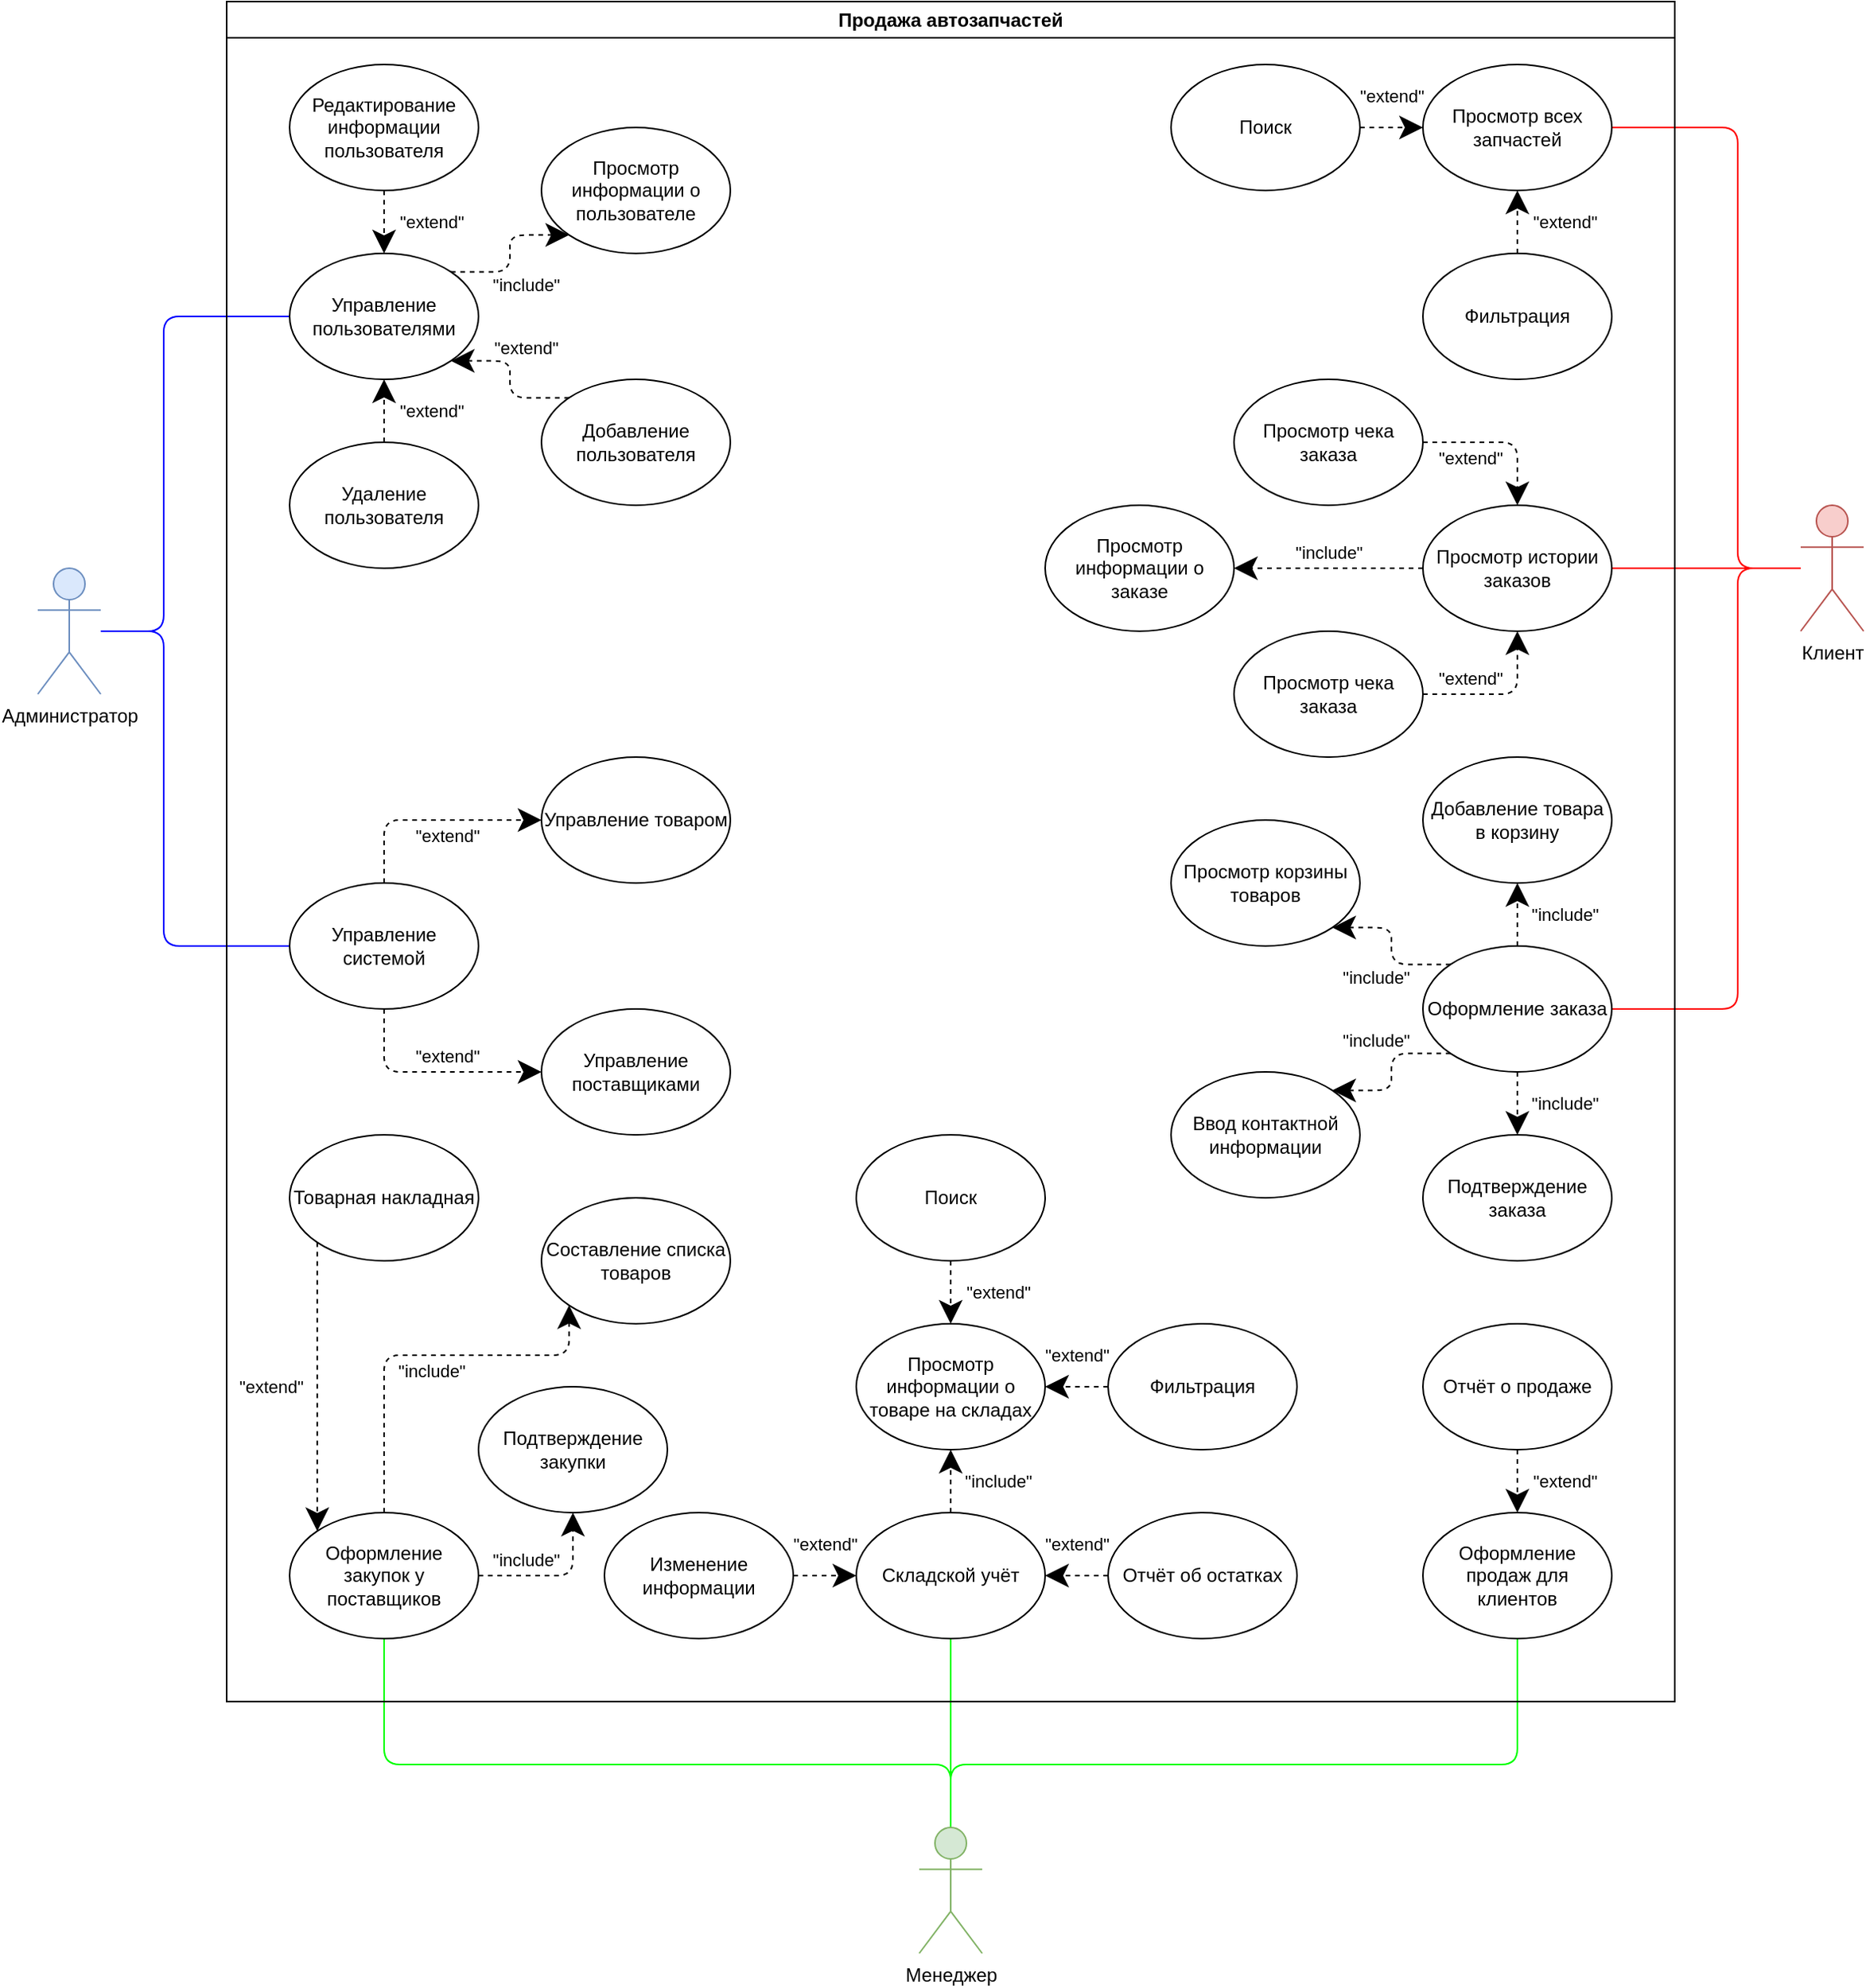 <mxfile version="26.1.0">
  <diagram name="Страница — 1" id="pYOifvIQcc7DYBJ_NZ4P">
    <mxGraphModel dx="1980" dy="1130" grid="1" gridSize="10" guides="1" tooltips="1" connect="1" arrows="1" fold="1" page="1" pageScale="1" pageWidth="827" pageHeight="1169" math="0" shadow="0">
      <root>
        <mxCell id="0" />
        <mxCell id="1" parent="0" />
        <mxCell id="nrVoJ9ivKFbRP4NwNI79-10" style="edgeStyle=orthogonalEdgeStyle;rounded=1;orthogonalLoop=1;jettySize=auto;html=1;endArrow=none;startFill=0;strokeColor=#0000FF;curved=0;entryX=0;entryY=0.5;entryDx=0;entryDy=0;" parent="1" source="nrVoJ9ivKFbRP4NwNI79-1" target="nrVoJ9ivKFbRP4NwNI79-9" edge="1">
          <mxGeometry relative="1" as="geometry">
            <Array as="points">
              <mxPoint x="280" y="480" />
              <mxPoint x="280" y="280" />
            </Array>
          </mxGeometry>
        </mxCell>
        <mxCell id="nrVoJ9ivKFbRP4NwNI79-12" style="edgeStyle=orthogonalEdgeStyle;rounded=1;orthogonalLoop=1;jettySize=auto;html=1;entryX=0;entryY=0.5;entryDx=0;entryDy=0;curved=0;strokeColor=#0000FF;endArrow=none;startFill=0;" parent="1" source="nrVoJ9ivKFbRP4NwNI79-1" target="nrVoJ9ivKFbRP4NwNI79-11" edge="1">
          <mxGeometry relative="1" as="geometry">
            <Array as="points">
              <mxPoint x="280" y="480" />
              <mxPoint x="280" y="680" />
            </Array>
          </mxGeometry>
        </mxCell>
        <mxCell id="nrVoJ9ivKFbRP4NwNI79-1" value="Администратор" style="shape=umlActor;verticalLabelPosition=bottom;verticalAlign=top;html=1;outlineConnect=0;fillColor=#dae8fc;strokeColor=#6c8ebf;" parent="1" vertex="1">
          <mxGeometry x="200" y="440" width="40" height="80" as="geometry" />
        </mxCell>
        <mxCell id="nrVoJ9ivKFbRP4NwNI79-20" style="edgeStyle=orthogonalEdgeStyle;rounded=1;orthogonalLoop=1;jettySize=auto;html=1;entryX=0.5;entryY=1;entryDx=0;entryDy=0;curved=0;endArrow=none;startFill=0;strokeColor=#00FF00;" parent="1" source="nrVoJ9ivKFbRP4NwNI79-2" target="nrVoJ9ivKFbRP4NwNI79-17" edge="1">
          <mxGeometry relative="1" as="geometry" />
        </mxCell>
        <mxCell id="nrVoJ9ivKFbRP4NwNI79-21" style="edgeStyle=orthogonalEdgeStyle;rounded=1;orthogonalLoop=1;jettySize=auto;html=1;entryX=0.5;entryY=1;entryDx=0;entryDy=0;curved=0;strokeColor=#00FF00;endArrow=none;startFill=0;" parent="1" source="nrVoJ9ivKFbRP4NwNI79-2" target="nrVoJ9ivKFbRP4NwNI79-18" edge="1">
          <mxGeometry relative="1" as="geometry">
            <Array as="points">
              <mxPoint x="780" y="1200" />
              <mxPoint x="1140" y="1200" />
            </Array>
          </mxGeometry>
        </mxCell>
        <mxCell id="nrVoJ9ivKFbRP4NwNI79-22" style="edgeStyle=orthogonalEdgeStyle;rounded=1;orthogonalLoop=1;jettySize=auto;html=1;entryX=0.5;entryY=1;entryDx=0;entryDy=0;curved=0;strokeColor=#00FF00;endArrow=none;startFill=0;" parent="1" source="nrVoJ9ivKFbRP4NwNI79-2" target="nrVoJ9ivKFbRP4NwNI79-19" edge="1">
          <mxGeometry relative="1" as="geometry">
            <Array as="points">
              <mxPoint x="780" y="1200" />
              <mxPoint x="420" y="1200" />
            </Array>
          </mxGeometry>
        </mxCell>
        <mxCell id="nrVoJ9ivKFbRP4NwNI79-2" value="Менеджер" style="shape=umlActor;verticalLabelPosition=bottom;verticalAlign=top;html=1;outlineConnect=0;fillColor=#d5e8d4;strokeColor=#82b366;" parent="1" vertex="1">
          <mxGeometry x="760" y="1240" width="40" height="80" as="geometry" />
        </mxCell>
        <mxCell id="nrVoJ9ivKFbRP4NwNI79-15" style="edgeStyle=orthogonalEdgeStyle;rounded=1;orthogonalLoop=1;jettySize=auto;html=1;entryX=1;entryY=0.5;entryDx=0;entryDy=0;curved=0;endArrow=none;startFill=0;strokeColor=#FF0000;" parent="1" source="nrVoJ9ivKFbRP4NwNI79-3" target="nrVoJ9ivKFbRP4NwNI79-13" edge="1">
          <mxGeometry relative="1" as="geometry">
            <Array as="points">
              <mxPoint x="1280" y="440" />
              <mxPoint x="1280" y="160" />
            </Array>
          </mxGeometry>
        </mxCell>
        <mxCell id="nrVoJ9ivKFbRP4NwNI79-16" style="edgeStyle=orthogonalEdgeStyle;rounded=1;orthogonalLoop=1;jettySize=auto;html=1;entryX=1;entryY=0.5;entryDx=0;entryDy=0;curved=0;endArrow=none;startFill=0;strokeColor=#FF0000;" parent="1" source="nrVoJ9ivKFbRP4NwNI79-3" target="nrVoJ9ivKFbRP4NwNI79-14" edge="1">
          <mxGeometry relative="1" as="geometry">
            <Array as="points">
              <mxPoint x="1280" y="440" />
              <mxPoint x="1280" y="720" />
            </Array>
          </mxGeometry>
        </mxCell>
        <mxCell id="nrVoJ9ivKFbRP4NwNI79-29" style="edgeStyle=orthogonalEdgeStyle;rounded=1;orthogonalLoop=1;jettySize=auto;html=1;entryX=1;entryY=0.5;entryDx=0;entryDy=0;curved=0;strokeColor=#FF0000;endArrow=none;startFill=0;" parent="1" source="nrVoJ9ivKFbRP4NwNI79-3" target="nrVoJ9ivKFbRP4NwNI79-28" edge="1">
          <mxGeometry relative="1" as="geometry">
            <Array as="points">
              <mxPoint x="1310" y="440" />
              <mxPoint x="1310" y="440" />
            </Array>
          </mxGeometry>
        </mxCell>
        <mxCell id="nrVoJ9ivKFbRP4NwNI79-3" value="Клиент" style="shape=umlActor;verticalLabelPosition=bottom;verticalAlign=top;html=1;outlineConnect=0;fillColor=#f8cecc;strokeColor=#b85450;" parent="1" vertex="1">
          <mxGeometry x="1320" y="400" width="40" height="80" as="geometry" />
        </mxCell>
        <mxCell id="nrVoJ9ivKFbRP4NwNI79-4" value="Продажа автозапчастей" style="swimlane;whiteSpace=wrap;html=1;startSize=23;" parent="1" vertex="1">
          <mxGeometry x="320" y="80" width="920" height="1080" as="geometry" />
        </mxCell>
        <mxCell id="nrVoJ9ivKFbRP4NwNI79-9" value="Управление пользователями" style="ellipse;whiteSpace=wrap;html=1;" parent="nrVoJ9ivKFbRP4NwNI79-4" vertex="1">
          <mxGeometry x="40" y="160" width="120" height="80" as="geometry" />
        </mxCell>
        <mxCell id="nrVoJ9ivKFbRP4NwNI79-11" value="Управление системой" style="ellipse;whiteSpace=wrap;html=1;" parent="nrVoJ9ivKFbRP4NwNI79-4" vertex="1">
          <mxGeometry x="40" y="560" width="120" height="80" as="geometry" />
        </mxCell>
        <mxCell id="nrVoJ9ivKFbRP4NwNI79-13" value="Просмотр всех запчастей" style="ellipse;whiteSpace=wrap;html=1;" parent="nrVoJ9ivKFbRP4NwNI79-4" vertex="1">
          <mxGeometry x="760" y="40" width="120" height="80" as="geometry" />
        </mxCell>
        <mxCell id="nrVoJ9ivKFbRP4NwNI79-14" value="Оформление заказа" style="ellipse;whiteSpace=wrap;html=1;" parent="nrVoJ9ivKFbRP4NwNI79-4" vertex="1">
          <mxGeometry x="760" y="600" width="120" height="80" as="geometry" />
        </mxCell>
        <mxCell id="nrVoJ9ivKFbRP4NwNI79-17" value="Складской учёт" style="ellipse;whiteSpace=wrap;html=1;" parent="nrVoJ9ivKFbRP4NwNI79-4" vertex="1">
          <mxGeometry x="400" y="960" width="120" height="80" as="geometry" />
        </mxCell>
        <mxCell id="nrVoJ9ivKFbRP4NwNI79-18" value="Оформление продаж для клиентов" style="ellipse;whiteSpace=wrap;html=1;" parent="nrVoJ9ivKFbRP4NwNI79-4" vertex="1">
          <mxGeometry x="760" y="960" width="120" height="80" as="geometry" />
        </mxCell>
        <mxCell id="nrVoJ9ivKFbRP4NwNI79-19" value="Оформление закупок у поставщиков" style="ellipse;whiteSpace=wrap;html=1;" parent="nrVoJ9ivKFbRP4NwNI79-4" vertex="1">
          <mxGeometry x="40" y="960" width="120" height="80" as="geometry" />
        </mxCell>
        <mxCell id="nrVoJ9ivKFbRP4NwNI79-23" value="Поиск" style="ellipse;whiteSpace=wrap;html=1;" parent="nrVoJ9ivKFbRP4NwNI79-4" vertex="1">
          <mxGeometry x="600" y="40" width="120" height="80" as="geometry" />
        </mxCell>
        <mxCell id="nrVoJ9ivKFbRP4NwNI79-24" value="Фильтрация" style="ellipse;whiteSpace=wrap;html=1;" parent="nrVoJ9ivKFbRP4NwNI79-4" vertex="1">
          <mxGeometry x="760" y="160" width="120" height="80" as="geometry" />
        </mxCell>
        <mxCell id="nrVoJ9ivKFbRP4NwNI79-26" value="&quot;extend&quot;" style="endArrow=classic;endSize=12;dashed=1;html=1;rounded=1;entryX=0;entryY=0.5;entryDx=0;entryDy=0;exitX=1;exitY=0.5;exitDx=0;exitDy=0;endFill=1;edgeStyle=orthogonalEdgeStyle;" parent="nrVoJ9ivKFbRP4NwNI79-4" source="nrVoJ9ivKFbRP4NwNI79-23" target="nrVoJ9ivKFbRP4NwNI79-13" edge="1">
          <mxGeometry y="20" width="160" relative="1" as="geometry">
            <mxPoint x="440" y="310" as="sourcePoint" />
            <mxPoint x="600" y="310" as="targetPoint" />
            <mxPoint as="offset" />
          </mxGeometry>
        </mxCell>
        <mxCell id="nrVoJ9ivKFbRP4NwNI79-27" value="&quot;extend&quot;" style="endArrow=classic;endSize=12;dashed=1;html=1;rounded=1;endFill=1;edgeStyle=orthogonalEdgeStyle;exitX=0.5;exitY=0;exitDx=0;exitDy=0;" parent="nrVoJ9ivKFbRP4NwNI79-4" source="nrVoJ9ivKFbRP4NwNI79-24" edge="1">
          <mxGeometry x="-0.013" y="-30" width="160" relative="1" as="geometry">
            <mxPoint x="819.97" y="150" as="sourcePoint" />
            <mxPoint x="820" y="120" as="targetPoint" />
            <mxPoint as="offset" />
            <Array as="points" />
          </mxGeometry>
        </mxCell>
        <mxCell id="nrVoJ9ivKFbRP4NwNI79-28" value="Просмотр истории заказов" style="ellipse;whiteSpace=wrap;html=1;" parent="nrVoJ9ivKFbRP4NwNI79-4" vertex="1">
          <mxGeometry x="760" y="320" width="120" height="80" as="geometry" />
        </mxCell>
        <mxCell id="RnKuncJFqwJVvlXmV-0P-1" value="Просмотр чека заказа" style="ellipse;whiteSpace=wrap;html=1;" parent="nrVoJ9ivKFbRP4NwNI79-4" vertex="1">
          <mxGeometry x="640" y="240" width="120" height="80" as="geometry" />
        </mxCell>
        <mxCell id="RnKuncJFqwJVvlXmV-0P-2" value="&quot;extend&quot;" style="endArrow=classic;endSize=12;dashed=1;html=1;rounded=1;entryX=0.5;entryY=0;entryDx=0;entryDy=0;exitX=1;exitY=0.5;exitDx=0;exitDy=0;endFill=1;edgeStyle=orthogonalEdgeStyle;" parent="nrVoJ9ivKFbRP4NwNI79-4" source="RnKuncJFqwJVvlXmV-0P-1" target="nrVoJ9ivKFbRP4NwNI79-28" edge="1">
          <mxGeometry x="-0.4" y="-10" width="160" relative="1" as="geometry">
            <mxPoint x="720" y="280" as="sourcePoint" />
            <mxPoint x="760" y="280" as="targetPoint" />
            <mxPoint as="offset" />
          </mxGeometry>
        </mxCell>
        <mxCell id="RnKuncJFqwJVvlXmV-0P-3" value="Просмотр информации о заказе" style="ellipse;whiteSpace=wrap;html=1;" parent="nrVoJ9ivKFbRP4NwNI79-4" vertex="1">
          <mxGeometry x="520" y="320" width="120" height="80" as="geometry" />
        </mxCell>
        <mxCell id="RnKuncJFqwJVvlXmV-0P-4" value="&quot;include&quot;" style="endArrow=classic;endSize=12;dashed=1;html=1;rounded=1;entryX=1;entryY=0.5;entryDx=0;entryDy=0;endFill=1;edgeStyle=orthogonalEdgeStyle;exitX=0;exitY=0.5;exitDx=0;exitDy=0;" parent="nrVoJ9ivKFbRP4NwNI79-4" source="nrVoJ9ivKFbRP4NwNI79-28" target="RnKuncJFqwJVvlXmV-0P-3" edge="1">
          <mxGeometry y="-10" width="160" relative="1" as="geometry">
            <mxPoint x="700" y="390" as="sourcePoint" />
            <mxPoint x="729.74" y="410" as="targetPoint" />
            <mxPoint as="offset" />
          </mxGeometry>
        </mxCell>
        <mxCell id="RnKuncJFqwJVvlXmV-0P-5" value="Просмотр чека заказа" style="ellipse;whiteSpace=wrap;html=1;" parent="nrVoJ9ivKFbRP4NwNI79-4" vertex="1">
          <mxGeometry x="640" y="400" width="120" height="80" as="geometry" />
        </mxCell>
        <mxCell id="RnKuncJFqwJVvlXmV-0P-6" value="&quot;extend&quot;" style="endArrow=classic;endSize=12;dashed=1;html=1;rounded=1;entryX=0.5;entryY=1;entryDx=0;entryDy=0;exitX=1;exitY=0.5;exitDx=0;exitDy=0;endFill=1;edgeStyle=orthogonalEdgeStyle;" parent="nrVoJ9ivKFbRP4NwNI79-4" source="RnKuncJFqwJVvlXmV-0P-5" target="nrVoJ9ivKFbRP4NwNI79-28" edge="1">
          <mxGeometry x="-0.4" y="10" width="160" relative="1" as="geometry">
            <mxPoint x="780" y="430" as="sourcePoint" />
            <mxPoint x="840" y="470" as="targetPoint" />
            <mxPoint as="offset" />
          </mxGeometry>
        </mxCell>
        <mxCell id="RnKuncJFqwJVvlXmV-0P-7" value="Добавление товара в корзину" style="ellipse;whiteSpace=wrap;html=1;" parent="nrVoJ9ivKFbRP4NwNI79-4" vertex="1">
          <mxGeometry x="760" y="480" width="120" height="80" as="geometry" />
        </mxCell>
        <mxCell id="RnKuncJFqwJVvlXmV-0P-8" value="&quot;include&quot;" style="endArrow=classic;endSize=12;dashed=1;html=1;rounded=1;entryX=0.5;entryY=1;entryDx=0;entryDy=0;endFill=1;edgeStyle=orthogonalEdgeStyle;exitX=0.5;exitY=0;exitDx=0;exitDy=0;" parent="nrVoJ9ivKFbRP4NwNI79-4" source="nrVoJ9ivKFbRP4NwNI79-14" target="RnKuncJFqwJVvlXmV-0P-7" edge="1">
          <mxGeometry y="-30" width="160" relative="1" as="geometry">
            <mxPoint x="699.79" y="610" as="sourcePoint" />
            <mxPoint x="699.79" y="650" as="targetPoint" />
            <mxPoint as="offset" />
          </mxGeometry>
        </mxCell>
        <mxCell id="RnKuncJFqwJVvlXmV-0P-9" value="Просмотр корзины товаров" style="ellipse;whiteSpace=wrap;html=1;" parent="nrVoJ9ivKFbRP4NwNI79-4" vertex="1">
          <mxGeometry x="600" y="520" width="120" height="80" as="geometry" />
        </mxCell>
        <mxCell id="RnKuncJFqwJVvlXmV-0P-10" value="Ввод контактной информации" style="ellipse;whiteSpace=wrap;html=1;" parent="nrVoJ9ivKFbRP4NwNI79-4" vertex="1">
          <mxGeometry x="600" y="680" width="120" height="80" as="geometry" />
        </mxCell>
        <mxCell id="RnKuncJFqwJVvlXmV-0P-11" value="Подтверждение заказа" style="ellipse;whiteSpace=wrap;html=1;" parent="nrVoJ9ivKFbRP4NwNI79-4" vertex="1">
          <mxGeometry x="760" y="720" width="120" height="80" as="geometry" />
        </mxCell>
        <mxCell id="RnKuncJFqwJVvlXmV-0P-12" value="&quot;include&quot;" style="endArrow=classic;endSize=12;dashed=1;html=1;rounded=1;entryX=0.5;entryY=0;entryDx=0;entryDy=0;endFill=1;edgeStyle=orthogonalEdgeStyle;exitX=0.5;exitY=1;exitDx=0;exitDy=0;" parent="nrVoJ9ivKFbRP4NwNI79-4" source="nrVoJ9ivKFbRP4NwNI79-14" target="RnKuncJFqwJVvlXmV-0P-11" edge="1">
          <mxGeometry y="30" width="160" relative="1" as="geometry">
            <mxPoint x="830" y="610" as="sourcePoint" />
            <mxPoint x="830" y="570" as="targetPoint" />
            <mxPoint as="offset" />
          </mxGeometry>
        </mxCell>
        <mxCell id="RnKuncJFqwJVvlXmV-0P-13" value="&quot;include&quot;" style="endArrow=classic;endSize=12;dashed=1;html=1;rounded=1;entryX=1;entryY=0;entryDx=0;entryDy=0;endFill=1;edgeStyle=orthogonalEdgeStyle;exitX=0;exitY=1;exitDx=0;exitDy=0;" parent="nrVoJ9ivKFbRP4NwNI79-4" source="nrVoJ9ivKFbRP4NwNI79-14" target="RnKuncJFqwJVvlXmV-0P-10" edge="1">
          <mxGeometry x="-0.237" y="-13" width="160" relative="1" as="geometry">
            <mxPoint x="770" y="680" as="sourcePoint" />
            <mxPoint x="770" y="720" as="targetPoint" />
            <mxPoint x="3" y="-8" as="offset" />
          </mxGeometry>
        </mxCell>
        <mxCell id="RnKuncJFqwJVvlXmV-0P-14" value="&quot;include&quot;" style="endArrow=classic;endSize=12;dashed=1;html=1;rounded=1;entryX=1;entryY=1;entryDx=0;entryDy=0;endFill=1;edgeStyle=orthogonalEdgeStyle;exitX=0;exitY=0;exitDx=0;exitDy=0;" parent="nrVoJ9ivKFbRP4NwNI79-4" source="nrVoJ9ivKFbRP4NwNI79-14" target="RnKuncJFqwJVvlXmV-0P-9" edge="1">
          <mxGeometry x="-0.237" y="13" width="160" relative="1" as="geometry">
            <mxPoint x="788" y="678" as="sourcePoint" />
            <mxPoint x="712" y="702" as="targetPoint" />
            <mxPoint x="3" y="8" as="offset" />
          </mxGeometry>
        </mxCell>
        <mxCell id="RnKuncJFqwJVvlXmV-0P-15" value="Редактирование информации пользователя" style="ellipse;whiteSpace=wrap;html=1;" parent="nrVoJ9ivKFbRP4NwNI79-4" vertex="1">
          <mxGeometry x="40" y="40" width="120" height="80" as="geometry" />
        </mxCell>
        <mxCell id="RnKuncJFqwJVvlXmV-0P-16" value="Удаление пользователя" style="ellipse;whiteSpace=wrap;html=1;" parent="nrVoJ9ivKFbRP4NwNI79-4" vertex="1">
          <mxGeometry x="40" y="280" width="120" height="80" as="geometry" />
        </mxCell>
        <mxCell id="RnKuncJFqwJVvlXmV-0P-17" value="Просмотр информации о пользователе" style="ellipse;whiteSpace=wrap;html=1;" parent="nrVoJ9ivKFbRP4NwNI79-4" vertex="1">
          <mxGeometry x="200" y="80" width="120" height="80" as="geometry" />
        </mxCell>
        <mxCell id="RnKuncJFqwJVvlXmV-0P-18" value="Добавление пользователя" style="ellipse;whiteSpace=wrap;html=1;" parent="nrVoJ9ivKFbRP4NwNI79-4" vertex="1">
          <mxGeometry x="200" y="240" width="120" height="80" as="geometry" />
        </mxCell>
        <mxCell id="RnKuncJFqwJVvlXmV-0P-19" value="&quot;include&quot;" style="endArrow=classic;endSize=12;dashed=1;html=1;rounded=1;entryX=0;entryY=1;entryDx=0;entryDy=0;endFill=1;edgeStyle=orthogonalEdgeStyle;exitX=1;exitY=0;exitDx=0;exitDy=0;" parent="nrVoJ9ivKFbRP4NwNI79-4" source="nrVoJ9ivKFbRP4NwNI79-9" target="RnKuncJFqwJVvlXmV-0P-17" edge="1">
          <mxGeometry x="-0.238" y="-13" width="160" relative="1" as="geometry">
            <mxPoint x="320" y="370" as="sourcePoint" />
            <mxPoint x="200" y="370" as="targetPoint" />
            <mxPoint x="-3" y="8" as="offset" />
          </mxGeometry>
        </mxCell>
        <mxCell id="RnKuncJFqwJVvlXmV-0P-20" value="&quot;extend&quot;" style="endArrow=classic;endSize=12;dashed=1;html=1;rounded=1;entryX=1;entryY=1;entryDx=0;entryDy=0;exitX=0;exitY=0;exitDx=0;exitDy=0;endFill=1;edgeStyle=orthogonalEdgeStyle;" parent="nrVoJ9ivKFbRP4NwNI79-4" source="RnKuncJFqwJVvlXmV-0P-18" target="nrVoJ9ivKFbRP4NwNI79-9" edge="1">
          <mxGeometry x="0.237" y="-13" width="160" relative="1" as="geometry">
            <mxPoint x="209.996" y="188.284" as="sourcePoint" />
            <mxPoint x="285.144" y="211.716" as="targetPoint" />
            <mxPoint x="10" y="5" as="offset" />
          </mxGeometry>
        </mxCell>
        <mxCell id="RnKuncJFqwJVvlXmV-0P-21" value="&quot;extend&quot;" style="endArrow=classic;endSize=12;dashed=1;html=1;rounded=1;entryX=0.5;entryY=1;entryDx=0;entryDy=0;exitX=0.5;exitY=0;exitDx=0;exitDy=0;endFill=1;edgeStyle=orthogonalEdgeStyle;" parent="nrVoJ9ivKFbRP4NwNI79-4" source="RnKuncJFqwJVvlXmV-0P-16" target="nrVoJ9ivKFbRP4NwNI79-9" edge="1">
          <mxGeometry y="-30" width="160" relative="1" as="geometry">
            <mxPoint x="228" y="262" as="sourcePoint" />
            <mxPoint x="152" y="238" as="targetPoint" />
            <mxPoint as="offset" />
          </mxGeometry>
        </mxCell>
        <mxCell id="RnKuncJFqwJVvlXmV-0P-22" value="&quot;extend&quot;" style="endArrow=classic;endSize=12;dashed=1;html=1;rounded=1;entryX=0.5;entryY=0;entryDx=0;entryDy=0;exitX=0.5;exitY=1;exitDx=0;exitDy=0;endFill=1;edgeStyle=orthogonalEdgeStyle;" parent="nrVoJ9ivKFbRP4NwNI79-4" source="RnKuncJFqwJVvlXmV-0P-15" target="nrVoJ9ivKFbRP4NwNI79-9" edge="1">
          <mxGeometry y="30" width="160" relative="1" as="geometry">
            <mxPoint x="110" y="290" as="sourcePoint" />
            <mxPoint x="110" y="250" as="targetPoint" />
            <mxPoint as="offset" />
          </mxGeometry>
        </mxCell>
        <mxCell id="RnKuncJFqwJVvlXmV-0P-23" value="Управление товаром" style="ellipse;whiteSpace=wrap;html=1;" parent="nrVoJ9ivKFbRP4NwNI79-4" vertex="1">
          <mxGeometry x="200" y="480" width="120" height="80" as="geometry" />
        </mxCell>
        <mxCell id="RnKuncJFqwJVvlXmV-0P-24" value="Управление поставщиками" style="ellipse;whiteSpace=wrap;html=1;" parent="nrVoJ9ivKFbRP4NwNI79-4" vertex="1">
          <mxGeometry x="200" y="640" width="120" height="80" as="geometry" />
        </mxCell>
        <mxCell id="RnKuncJFqwJVvlXmV-0P-25" value="&quot;extend&quot;" style="endArrow=classic;endSize=12;dashed=1;html=1;rounded=1;entryX=0;entryY=0.5;entryDx=0;entryDy=0;exitX=0.5;exitY=0;exitDx=0;exitDy=0;endFill=1;edgeStyle=orthogonalEdgeStyle;" parent="nrVoJ9ivKFbRP4NwNI79-4" source="nrVoJ9ivKFbRP4NwNI79-11" target="RnKuncJFqwJVvlXmV-0P-23" edge="1">
          <mxGeometry x="0.143" y="-10" width="160" relative="1" as="geometry">
            <mxPoint x="138" y="529" as="sourcePoint" />
            <mxPoint x="62" y="505" as="targetPoint" />
            <mxPoint as="offset" />
          </mxGeometry>
        </mxCell>
        <mxCell id="RnKuncJFqwJVvlXmV-0P-26" value="&quot;extend&quot;" style="endArrow=classic;endSize=12;dashed=1;html=1;rounded=1;entryX=0;entryY=0.5;entryDx=0;entryDy=0;exitX=0.5;exitY=1;exitDx=0;exitDy=0;endFill=1;edgeStyle=orthogonalEdgeStyle;" parent="nrVoJ9ivKFbRP4NwNI79-4" source="nrVoJ9ivKFbRP4NwNI79-11" target="RnKuncJFqwJVvlXmV-0P-24" edge="1">
          <mxGeometry x="0.143" y="10" width="160" relative="1" as="geometry">
            <mxPoint x="110" y="570" as="sourcePoint" />
            <mxPoint x="210" y="530" as="targetPoint" />
            <mxPoint as="offset" />
          </mxGeometry>
        </mxCell>
        <mxCell id="RnKuncJFqwJVvlXmV-0P-27" value="Отчёт о продаже" style="ellipse;whiteSpace=wrap;html=1;" parent="nrVoJ9ivKFbRP4NwNI79-4" vertex="1">
          <mxGeometry x="760" y="840" width="120" height="80" as="geometry" />
        </mxCell>
        <mxCell id="RnKuncJFqwJVvlXmV-0P-30" value="Отчёт об остатках" style="ellipse;whiteSpace=wrap;html=1;" parent="nrVoJ9ivKFbRP4NwNI79-4" vertex="1">
          <mxGeometry x="560" y="960" width="120" height="80" as="geometry" />
        </mxCell>
        <mxCell id="RnKuncJFqwJVvlXmV-0P-32" value="&quot;extend&quot;" style="endArrow=classic;endSize=12;dashed=1;html=1;rounded=1;entryX=1;entryY=0.5;entryDx=0;entryDy=0;endFill=1;edgeStyle=orthogonalEdgeStyle;exitX=0;exitY=0.5;exitDx=0;exitDy=0;" parent="nrVoJ9ivKFbRP4NwNI79-4" source="RnKuncJFqwJVvlXmV-0P-30" target="nrVoJ9ivKFbRP4NwNI79-17" edge="1">
          <mxGeometry y="-20" width="160" relative="1" as="geometry">
            <mxPoint x="380" y="710" as="sourcePoint" />
            <mxPoint x="540" y="890" as="targetPoint" />
            <mxPoint as="offset" />
            <Array as="points">
              <mxPoint x="540" y="1000" />
              <mxPoint x="540" y="1000" />
            </Array>
          </mxGeometry>
        </mxCell>
        <mxCell id="RnKuncJFqwJVvlXmV-0P-33" value="&quot;extend&quot;" style="endArrow=classic;endSize=12;dashed=1;html=1;rounded=1;entryX=0.5;entryY=0;entryDx=0;entryDy=0;exitX=0.5;exitY=1;exitDx=0;exitDy=0;endFill=1;edgeStyle=orthogonalEdgeStyle;" parent="nrVoJ9ivKFbRP4NwNI79-4" source="RnKuncJFqwJVvlXmV-0P-27" target="nrVoJ9ivKFbRP4NwNI79-18" edge="1">
          <mxGeometry y="30" width="160" relative="1" as="geometry">
            <mxPoint x="720" y="950" as="sourcePoint" />
            <mxPoint x="720" y="910" as="targetPoint" />
            <mxPoint as="offset" />
          </mxGeometry>
        </mxCell>
        <mxCell id="RnKuncJFqwJVvlXmV-0P-34" value="Изменение информации" style="ellipse;whiteSpace=wrap;html=1;" parent="nrVoJ9ivKFbRP4NwNI79-4" vertex="1">
          <mxGeometry x="240" y="960" width="120" height="80" as="geometry" />
        </mxCell>
        <mxCell id="RnKuncJFqwJVvlXmV-0P-35" value="&quot;extend&quot;" style="endArrow=classic;endSize=12;dashed=1;html=1;rounded=1;entryX=0;entryY=0.5;entryDx=0;entryDy=0;endFill=1;edgeStyle=orthogonalEdgeStyle;exitX=1;exitY=0.5;exitDx=0;exitDy=0;" parent="nrVoJ9ivKFbRP4NwNI79-4" source="RnKuncJFqwJVvlXmV-0P-34" target="nrVoJ9ivKFbRP4NwNI79-17" edge="1">
          <mxGeometry x="0.001" y="20" width="160" relative="1" as="geometry">
            <mxPoint x="410" y="1060" as="sourcePoint" />
            <mxPoint x="370" y="1060" as="targetPoint" />
            <mxPoint as="offset" />
            <Array as="points">
              <mxPoint x="380" y="1000" />
              <mxPoint x="380" y="1000" />
            </Array>
          </mxGeometry>
        </mxCell>
        <mxCell id="RnKuncJFqwJVvlXmV-0P-36" value="Просмотр информации о товаре на складах" style="ellipse;whiteSpace=wrap;html=1;" parent="nrVoJ9ivKFbRP4NwNI79-4" vertex="1">
          <mxGeometry x="400" y="840" width="120" height="80" as="geometry" />
        </mxCell>
        <mxCell id="RnKuncJFqwJVvlXmV-0P-37" value="&quot;include&quot;" style="endArrow=classic;endSize=12;dashed=1;html=1;rounded=1;entryX=0.5;entryY=1;entryDx=0;entryDy=0;endFill=1;edgeStyle=orthogonalEdgeStyle;exitX=0.5;exitY=0;exitDx=0;exitDy=0;" parent="nrVoJ9ivKFbRP4NwNI79-4" source="nrVoJ9ivKFbRP4NwNI79-17" target="RnKuncJFqwJVvlXmV-0P-36" edge="1">
          <mxGeometry y="-30" width="160" relative="1" as="geometry">
            <mxPoint x="480" y="810" as="sourcePoint" />
            <mxPoint x="480" y="770" as="targetPoint" />
            <mxPoint as="offset" />
          </mxGeometry>
        </mxCell>
        <mxCell id="RnKuncJFqwJVvlXmV-0P-38" value="Поиск" style="ellipse;whiteSpace=wrap;html=1;" parent="nrVoJ9ivKFbRP4NwNI79-4" vertex="1">
          <mxGeometry x="400" y="720" width="120" height="80" as="geometry" />
        </mxCell>
        <mxCell id="RnKuncJFqwJVvlXmV-0P-39" value="Фильтрация" style="ellipse;whiteSpace=wrap;html=1;" parent="nrVoJ9ivKFbRP4NwNI79-4" vertex="1">
          <mxGeometry x="560" y="840" width="120" height="80" as="geometry" />
        </mxCell>
        <mxCell id="RnKuncJFqwJVvlXmV-0P-40" value="&quot;extend&quot;" style="endArrow=classic;endSize=12;dashed=1;html=1;rounded=1;entryX=0.5;entryY=0;entryDx=0;entryDy=0;exitX=0.5;exitY=1;exitDx=0;exitDy=0;endFill=1;edgeStyle=orthogonalEdgeStyle;" parent="nrVoJ9ivKFbRP4NwNI79-4" source="RnKuncJFqwJVvlXmV-0P-38" target="RnKuncJFqwJVvlXmV-0P-36" edge="1">
          <mxGeometry y="30" width="160" relative="1" as="geometry">
            <mxPoint x="240" y="990" as="sourcePoint" />
            <mxPoint x="560" y="760" as="targetPoint" />
            <mxPoint as="offset" />
          </mxGeometry>
        </mxCell>
        <mxCell id="RnKuncJFqwJVvlXmV-0P-41" value="&quot;extend&quot;" style="endArrow=classic;endSize=12;dashed=1;html=1;rounded=1;endFill=1;edgeStyle=orthogonalEdgeStyle;exitX=0;exitY=0.5;exitDx=0;exitDy=0;entryX=1;entryY=0.5;entryDx=0;entryDy=0;" parent="nrVoJ9ivKFbRP4NwNI79-4" source="RnKuncJFqwJVvlXmV-0P-39" target="RnKuncJFqwJVvlXmV-0P-36" edge="1">
          <mxGeometry y="-20" width="160" relative="1" as="geometry">
            <mxPoint x="619.97" y="830" as="sourcePoint" />
            <mxPoint x="620" y="800" as="targetPoint" />
            <mxPoint as="offset" />
            <Array as="points" />
          </mxGeometry>
        </mxCell>
        <mxCell id="RnKuncJFqwJVvlXmV-0P-42" value="Товарная накладная" style="ellipse;whiteSpace=wrap;html=1;" parent="nrVoJ9ivKFbRP4NwNI79-4" vertex="1">
          <mxGeometry x="40" y="720" width="120" height="80" as="geometry" />
        </mxCell>
        <mxCell id="RnKuncJFqwJVvlXmV-0P-44" value="&quot;extend&quot;" style="endArrow=classic;endSize=12;dashed=1;html=1;rounded=1;endFill=1;edgeStyle=orthogonalEdgeStyle;exitX=0;exitY=1;exitDx=0;exitDy=0;entryX=0;entryY=0;entryDx=0;entryDy=0;" parent="nrVoJ9ivKFbRP4NwNI79-4" source="RnKuncJFqwJVvlXmV-0P-42" target="nrVoJ9ivKFbRP4NwNI79-19" edge="1">
          <mxGeometry y="-30" width="160" relative="1" as="geometry">
            <mxPoint x="230" y="920" as="sourcePoint" />
            <mxPoint x="190" y="920" as="targetPoint" />
            <mxPoint as="offset" />
            <Array as="points" />
          </mxGeometry>
        </mxCell>
        <mxCell id="RnKuncJFqwJVvlXmV-0P-45" value="Составление списка товаров" style="ellipse;whiteSpace=wrap;html=1;" parent="nrVoJ9ivKFbRP4NwNI79-4" vertex="1">
          <mxGeometry x="200" y="760" width="120" height="80" as="geometry" />
        </mxCell>
        <mxCell id="RnKuncJFqwJVvlXmV-0P-46" value="Подтверждение закупки" style="ellipse;whiteSpace=wrap;html=1;" parent="nrVoJ9ivKFbRP4NwNI79-4" vertex="1">
          <mxGeometry x="160" y="880" width="120" height="80" as="geometry" />
        </mxCell>
        <mxCell id="RnKuncJFqwJVvlXmV-0P-48" value="&quot;include&quot;" style="endArrow=classic;endSize=12;dashed=1;html=1;rounded=1;entryX=0;entryY=1;entryDx=0;entryDy=0;endFill=1;edgeStyle=orthogonalEdgeStyle;exitX=0.5;exitY=0;exitDx=0;exitDy=0;" parent="nrVoJ9ivKFbRP4NwNI79-4" source="nrVoJ9ivKFbRP4NwNI79-19" target="RnKuncJFqwJVvlXmV-0P-45" edge="1">
          <mxGeometry x="0.043" y="-10" width="160" relative="1" as="geometry">
            <mxPoint x="138" y="880" as="sourcePoint" />
            <mxPoint x="62" y="904" as="targetPoint" />
            <mxPoint as="offset" />
            <Array as="points">
              <mxPoint x="100" y="860" />
              <mxPoint x="218" y="860" />
            </Array>
          </mxGeometry>
        </mxCell>
        <mxCell id="RnKuncJFqwJVvlXmV-0P-49" value="&quot;include&quot;" style="endArrow=classic;endSize=12;dashed=1;html=1;rounded=1;endFill=1;edgeStyle=orthogonalEdgeStyle;exitX=1;exitY=0.5;exitDx=0;exitDy=0;entryX=0.5;entryY=1;entryDx=0;entryDy=0;" parent="nrVoJ9ivKFbRP4NwNI79-4" source="nrVoJ9ivKFbRP4NwNI79-19" target="RnKuncJFqwJVvlXmV-0P-46" edge="1">
          <mxGeometry x="-0.4" y="10" width="160" relative="1" as="geometry">
            <mxPoint x="110" y="970" as="sourcePoint" />
            <mxPoint x="190" y="1000" as="targetPoint" />
            <mxPoint as="offset" />
            <Array as="points">
              <mxPoint x="220" y="1000" />
            </Array>
          </mxGeometry>
        </mxCell>
      </root>
    </mxGraphModel>
  </diagram>
</mxfile>
